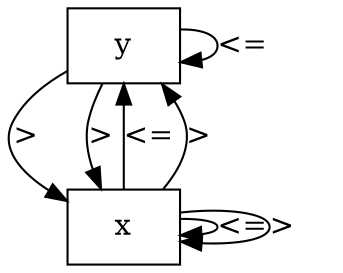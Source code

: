 digraph "mi arbol" {
	size=8.5
	node [shape=box]
	y -> x [label=">"]
	node [shape=box]
	x -> x [label="<="]
	node [shape=box]
	x -> y [label="<="]
	node [shape=box]
	x -> y [label=">"]
	node [shape=box]
	y -> y [label="<="]
	node [shape=box]
	y -> x [label=">"]
	node [shape=box]
	x -> x [label=">"]
	node [shape=box]
}
